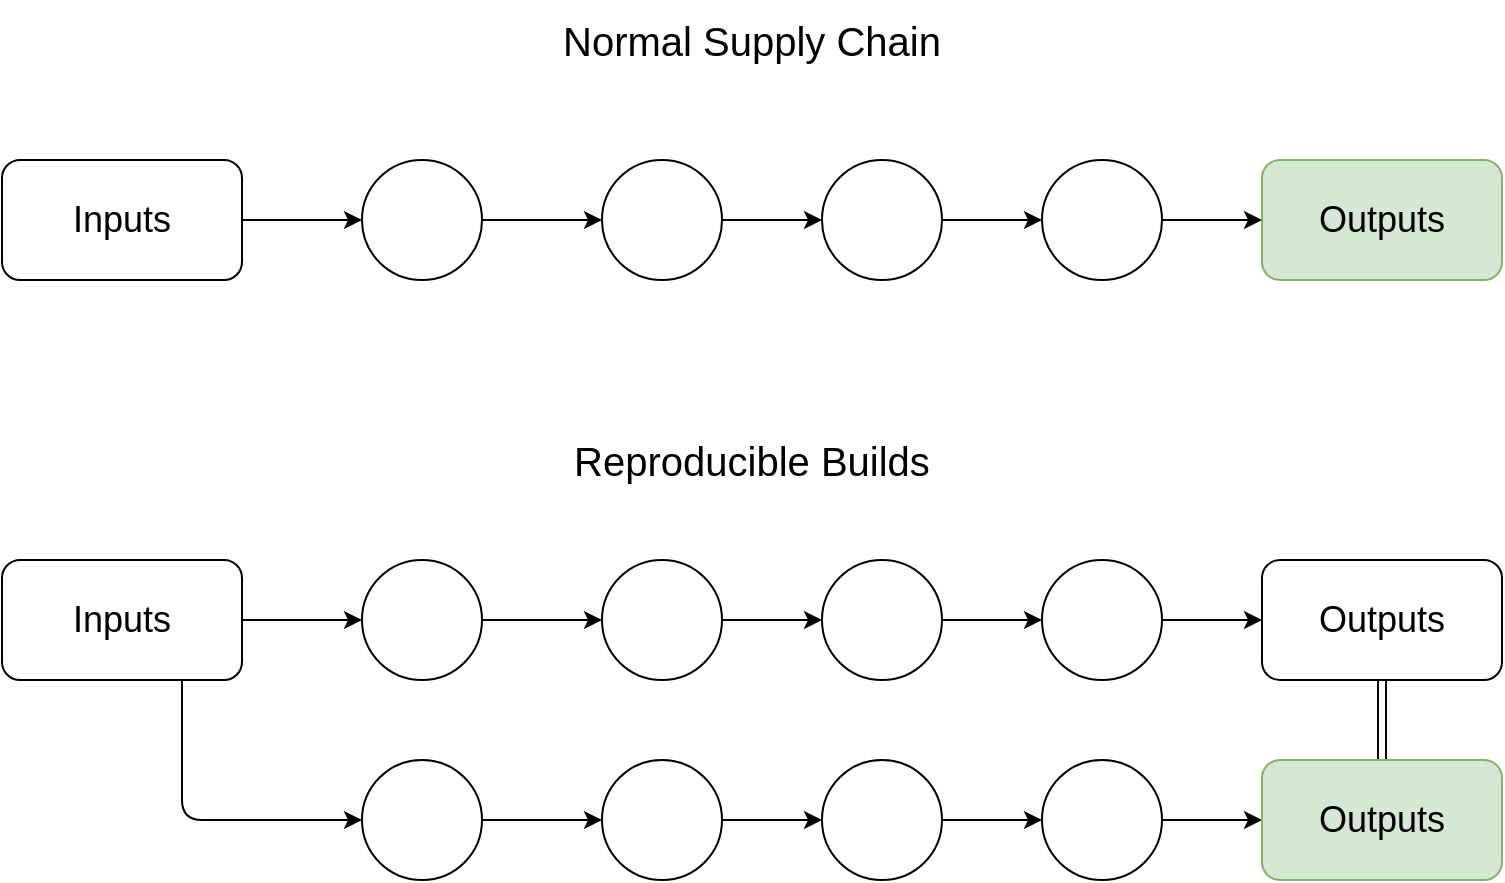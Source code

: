 <mxfile version="15.1.4" type="device"><diagram id="cVUrpGsy3sxOwbG8Yghh" name="Page-1"><mxGraphModel dx="1408" dy="1833" grid="1" gridSize="10" guides="1" tooltips="1" connect="1" arrows="1" fold="1" page="1" pageScale="1" pageWidth="1100" pageHeight="850" math="0" shadow="0"><root><mxCell id="0"/><mxCell id="1" parent="0"/><mxCell id="5PPhIgUDiXDUbi-Ld4BL-19" style="edgeStyle=orthogonalEdgeStyle;rounded=1;orthogonalLoop=1;jettySize=auto;html=1;exitX=1;exitY=0.5;exitDx=0;exitDy=0;entryX=0;entryY=0.5;entryDx=0;entryDy=0;fontSize=18;fontStyle=0;" edge="1" parent="1" source="5PPhIgUDiXDUbi-Ld4BL-2" target="5PPhIgUDiXDUbi-Ld4BL-7"><mxGeometry relative="1" as="geometry"/></mxCell><mxCell id="5PPhIgUDiXDUbi-Ld4BL-2" value="Inputs" style="rounded=1;whiteSpace=wrap;html=1;fontSize=18;fontStyle=0;" vertex="1" parent="1"><mxGeometry x="160" y="240" width="120" height="60" as="geometry"/></mxCell><mxCell id="5PPhIgUDiXDUbi-Ld4BL-24" style="edgeStyle=orthogonalEdgeStyle;rounded=1;orthogonalLoop=1;jettySize=auto;html=1;exitX=1;exitY=0.5;exitDx=0;exitDy=0;entryX=0;entryY=0.5;entryDx=0;entryDy=0;fontSize=18;fontStyle=0;" edge="1" parent="1" source="5PPhIgUDiXDUbi-Ld4BL-3" target="5PPhIgUDiXDUbi-Ld4BL-11"><mxGeometry relative="1" as="geometry"/></mxCell><mxCell id="5PPhIgUDiXDUbi-Ld4BL-25" style="rounded=1;orthogonalLoop=1;jettySize=auto;html=1;exitX=0.75;exitY=1;exitDx=0;exitDy=0;entryX=0;entryY=0.5;entryDx=0;entryDy=0;fontSize=18;fontStyle=0;edgeStyle=orthogonalEdgeStyle;" edge="1" parent="1" source="5PPhIgUDiXDUbi-Ld4BL-3" target="5PPhIgUDiXDUbi-Ld4BL-15"><mxGeometry relative="1" as="geometry"/></mxCell><mxCell id="5PPhIgUDiXDUbi-Ld4BL-3" value="Inputs" style="rounded=1;whiteSpace=wrap;html=1;fontSize=18;fontStyle=0;" vertex="1" parent="1"><mxGeometry x="160" y="440" width="120" height="60" as="geometry"/></mxCell><mxCell id="5PPhIgUDiXDUbi-Ld4BL-4" value="Outputs" style="rounded=1;whiteSpace=wrap;html=1;fontSize=18;fontStyle=0;fillColor=#d5e8d4;strokeColor=#82b366;" vertex="1" parent="1"><mxGeometry x="790" y="240" width="120" height="60" as="geometry"/></mxCell><mxCell id="5PPhIgUDiXDUbi-Ld4BL-36" style="edgeStyle=orthogonalEdgeStyle;curved=1;rounded=0;orthogonalLoop=1;jettySize=auto;html=1;exitX=0.5;exitY=1;exitDx=0;exitDy=0;entryX=0.5;entryY=0;entryDx=0;entryDy=0;fontSize=18;startArrow=classic;startFill=1;dashed=1;dashPattern=1 1;strokeColor=none;" edge="1" parent="1" source="5PPhIgUDiXDUbi-Ld4BL-5" target="5PPhIgUDiXDUbi-Ld4BL-34"><mxGeometry relative="1" as="geometry"/></mxCell><mxCell id="5PPhIgUDiXDUbi-Ld4BL-39" style="edgeStyle=orthogonalEdgeStyle;rounded=1;orthogonalLoop=1;jettySize=auto;html=1;exitX=0.5;exitY=1;exitDx=0;exitDy=0;fontSize=18;strokeColor=#000000;shape=link;" edge="1" parent="1" source="5PPhIgUDiXDUbi-Ld4BL-5"><mxGeometry relative="1" as="geometry"><mxPoint x="850" y="540" as="targetPoint"/></mxGeometry></mxCell><mxCell id="5PPhIgUDiXDUbi-Ld4BL-5" value="Outputs" style="rounded=1;whiteSpace=wrap;html=1;fontSize=18;fontStyle=0;" vertex="1" parent="1"><mxGeometry x="790" y="440" width="120" height="60" as="geometry"/></mxCell><mxCell id="5PPhIgUDiXDUbi-Ld4BL-20" style="edgeStyle=orthogonalEdgeStyle;rounded=1;orthogonalLoop=1;jettySize=auto;html=1;exitX=1;exitY=0.5;exitDx=0;exitDy=0;entryX=0;entryY=0.5;entryDx=0;entryDy=0;fontSize=18;fontStyle=0;" edge="1" parent="1" source="5PPhIgUDiXDUbi-Ld4BL-7" target="5PPhIgUDiXDUbi-Ld4BL-8"><mxGeometry relative="1" as="geometry"/></mxCell><mxCell id="5PPhIgUDiXDUbi-Ld4BL-7" value="" style="ellipse;whiteSpace=wrap;html=1;aspect=fixed;fontSize=18;fontStyle=0;" vertex="1" parent="1"><mxGeometry x="340" y="240" width="60" height="60" as="geometry"/></mxCell><mxCell id="5PPhIgUDiXDUbi-Ld4BL-21" style="edgeStyle=orthogonalEdgeStyle;rounded=1;orthogonalLoop=1;jettySize=auto;html=1;exitX=1;exitY=0.5;exitDx=0;exitDy=0;entryX=0;entryY=0.5;entryDx=0;entryDy=0;fontSize=18;fontStyle=0;" edge="1" parent="1" source="5PPhIgUDiXDUbi-Ld4BL-8" target="5PPhIgUDiXDUbi-Ld4BL-9"><mxGeometry relative="1" as="geometry"/></mxCell><mxCell id="5PPhIgUDiXDUbi-Ld4BL-8" value="" style="ellipse;whiteSpace=wrap;html=1;aspect=fixed;fontSize=18;fontStyle=0;" vertex="1" parent="1"><mxGeometry x="460" y="240" width="60" height="60" as="geometry"/></mxCell><mxCell id="5PPhIgUDiXDUbi-Ld4BL-22" style="edgeStyle=orthogonalEdgeStyle;rounded=1;orthogonalLoop=1;jettySize=auto;html=1;exitX=1;exitY=0.5;exitDx=0;exitDy=0;entryX=0;entryY=0.5;entryDx=0;entryDy=0;fontSize=18;fontStyle=0;" edge="1" parent="1" source="5PPhIgUDiXDUbi-Ld4BL-9" target="5PPhIgUDiXDUbi-Ld4BL-10"><mxGeometry relative="1" as="geometry"/></mxCell><mxCell id="5PPhIgUDiXDUbi-Ld4BL-9" value="" style="ellipse;whiteSpace=wrap;html=1;aspect=fixed;fontSize=18;fontStyle=0;" vertex="1" parent="1"><mxGeometry x="570" y="240" width="60" height="60" as="geometry"/></mxCell><mxCell id="5PPhIgUDiXDUbi-Ld4BL-23" style="edgeStyle=orthogonalEdgeStyle;rounded=1;orthogonalLoop=1;jettySize=auto;html=1;exitX=1;exitY=0.5;exitDx=0;exitDy=0;entryX=0;entryY=0.5;entryDx=0;entryDy=0;fontSize=18;fontStyle=0;" edge="1" parent="1" source="5PPhIgUDiXDUbi-Ld4BL-10" target="5PPhIgUDiXDUbi-Ld4BL-4"><mxGeometry relative="1" as="geometry"/></mxCell><mxCell id="5PPhIgUDiXDUbi-Ld4BL-10" value="" style="ellipse;whiteSpace=wrap;html=1;aspect=fixed;fontSize=18;fontStyle=0;" vertex="1" parent="1"><mxGeometry x="680" y="240" width="60" height="60" as="geometry"/></mxCell><mxCell id="5PPhIgUDiXDUbi-Ld4BL-26" style="edgeStyle=orthogonalEdgeStyle;rounded=1;orthogonalLoop=1;jettySize=auto;html=1;exitX=1;exitY=0.5;exitDx=0;exitDy=0;entryX=0;entryY=0.5;entryDx=0;entryDy=0;fontSize=18;fontStyle=0;" edge="1" parent="1" source="5PPhIgUDiXDUbi-Ld4BL-11" target="5PPhIgUDiXDUbi-Ld4BL-12"><mxGeometry relative="1" as="geometry"/></mxCell><mxCell id="5PPhIgUDiXDUbi-Ld4BL-11" value="" style="ellipse;whiteSpace=wrap;html=1;aspect=fixed;fontSize=18;fontStyle=0;" vertex="1" parent="1"><mxGeometry x="340" y="440" width="60" height="60" as="geometry"/></mxCell><mxCell id="5PPhIgUDiXDUbi-Ld4BL-27" style="edgeStyle=orthogonalEdgeStyle;rounded=1;orthogonalLoop=1;jettySize=auto;html=1;exitX=1;exitY=0.5;exitDx=0;exitDy=0;entryX=0;entryY=0.5;entryDx=0;entryDy=0;fontSize=18;fontStyle=0;" edge="1" parent="1" source="5PPhIgUDiXDUbi-Ld4BL-12" target="5PPhIgUDiXDUbi-Ld4BL-13"><mxGeometry relative="1" as="geometry"/></mxCell><mxCell id="5PPhIgUDiXDUbi-Ld4BL-12" value="" style="ellipse;whiteSpace=wrap;html=1;aspect=fixed;fontSize=18;fontStyle=0;" vertex="1" parent="1"><mxGeometry x="460" y="440" width="60" height="60" as="geometry"/></mxCell><mxCell id="5PPhIgUDiXDUbi-Ld4BL-28" style="edgeStyle=orthogonalEdgeStyle;rounded=1;orthogonalLoop=1;jettySize=auto;html=1;exitX=1;exitY=0.5;exitDx=0;exitDy=0;entryX=0;entryY=0.5;entryDx=0;entryDy=0;fontSize=18;fontStyle=0;" edge="1" parent="1" source="5PPhIgUDiXDUbi-Ld4BL-13" target="5PPhIgUDiXDUbi-Ld4BL-14"><mxGeometry relative="1" as="geometry"/></mxCell><mxCell id="5PPhIgUDiXDUbi-Ld4BL-13" value="" style="ellipse;whiteSpace=wrap;html=1;aspect=fixed;fontSize=18;fontStyle=0;" vertex="1" parent="1"><mxGeometry x="570" y="440" width="60" height="60" as="geometry"/></mxCell><mxCell id="5PPhIgUDiXDUbi-Ld4BL-29" style="edgeStyle=orthogonalEdgeStyle;rounded=1;orthogonalLoop=1;jettySize=auto;html=1;exitX=1;exitY=0.5;exitDx=0;exitDy=0;entryX=0;entryY=0.5;entryDx=0;entryDy=0;fontSize=18;fontStyle=0;" edge="1" parent="1" source="5PPhIgUDiXDUbi-Ld4BL-14" target="5PPhIgUDiXDUbi-Ld4BL-5"><mxGeometry relative="1" as="geometry"/></mxCell><mxCell id="5PPhIgUDiXDUbi-Ld4BL-14" value="" style="ellipse;whiteSpace=wrap;html=1;aspect=fixed;fontSize=18;fontStyle=0;" vertex="1" parent="1"><mxGeometry x="680" y="440" width="60" height="60" as="geometry"/></mxCell><mxCell id="5PPhIgUDiXDUbi-Ld4BL-30" style="edgeStyle=orthogonalEdgeStyle;rounded=1;orthogonalLoop=1;jettySize=auto;html=1;exitX=1;exitY=0.5;exitDx=0;exitDy=0;entryX=0;entryY=0.5;entryDx=0;entryDy=0;fontSize=18;fontStyle=0;" edge="1" parent="1" source="5PPhIgUDiXDUbi-Ld4BL-15" target="5PPhIgUDiXDUbi-Ld4BL-16"><mxGeometry relative="1" as="geometry"/></mxCell><mxCell id="5PPhIgUDiXDUbi-Ld4BL-15" value="" style="ellipse;whiteSpace=wrap;html=1;aspect=fixed;fontSize=18;fontStyle=0;" vertex="1" parent="1"><mxGeometry x="340" y="540" width="60" height="60" as="geometry"/></mxCell><mxCell id="5PPhIgUDiXDUbi-Ld4BL-31" style="edgeStyle=orthogonalEdgeStyle;rounded=1;orthogonalLoop=1;jettySize=auto;html=1;exitX=1;exitY=0.5;exitDx=0;exitDy=0;entryX=0;entryY=0.5;entryDx=0;entryDy=0;fontSize=18;fontStyle=0;" edge="1" parent="1" source="5PPhIgUDiXDUbi-Ld4BL-16" target="5PPhIgUDiXDUbi-Ld4BL-17"><mxGeometry relative="1" as="geometry"/></mxCell><mxCell id="5PPhIgUDiXDUbi-Ld4BL-16" value="" style="ellipse;whiteSpace=wrap;html=1;aspect=fixed;fontSize=18;fontStyle=0;" vertex="1" parent="1"><mxGeometry x="460" y="540" width="60" height="60" as="geometry"/></mxCell><mxCell id="5PPhIgUDiXDUbi-Ld4BL-32" style="edgeStyle=orthogonalEdgeStyle;rounded=1;orthogonalLoop=1;jettySize=auto;html=1;exitX=1;exitY=0.5;exitDx=0;exitDy=0;entryX=0;entryY=0.5;entryDx=0;entryDy=0;fontSize=18;fontStyle=0;" edge="1" parent="1" source="5PPhIgUDiXDUbi-Ld4BL-17" target="5PPhIgUDiXDUbi-Ld4BL-18"><mxGeometry relative="1" as="geometry"/></mxCell><mxCell id="5PPhIgUDiXDUbi-Ld4BL-17" value="" style="ellipse;whiteSpace=wrap;html=1;aspect=fixed;fontSize=18;fontStyle=0;" vertex="1" parent="1"><mxGeometry x="570" y="540" width="60" height="60" as="geometry"/></mxCell><mxCell id="5PPhIgUDiXDUbi-Ld4BL-35" style="edgeStyle=orthogonalEdgeStyle;rounded=1;orthogonalLoop=1;jettySize=auto;html=1;exitX=1;exitY=0.5;exitDx=0;exitDy=0;entryX=0;entryY=0.5;entryDx=0;entryDy=0;fontSize=18;" edge="1" parent="1" source="5PPhIgUDiXDUbi-Ld4BL-18" target="5PPhIgUDiXDUbi-Ld4BL-34"><mxGeometry relative="1" as="geometry"/></mxCell><mxCell id="5PPhIgUDiXDUbi-Ld4BL-18" value="" style="ellipse;whiteSpace=wrap;html=1;aspect=fixed;fontSize=18;fontStyle=0;" vertex="1" parent="1"><mxGeometry x="680" y="540" width="60" height="60" as="geometry"/></mxCell><mxCell id="5PPhIgUDiXDUbi-Ld4BL-34" value="Outputs" style="rounded=1;whiteSpace=wrap;html=1;fontSize=18;fontStyle=0;fillColor=#d5e8d4;strokeColor=#82b366;" vertex="1" parent="1"><mxGeometry x="790" y="540" width="120" height="60" as="geometry"/></mxCell><mxCell id="5PPhIgUDiXDUbi-Ld4BL-40" value="Normal Supply Chain" style="text;html=1;strokeColor=none;fillColor=none;align=center;verticalAlign=middle;whiteSpace=wrap;rounded=0;fontSize=20;" vertex="1" parent="1"><mxGeometry x="160" y="160" width="750" height="40" as="geometry"/></mxCell><mxCell id="5PPhIgUDiXDUbi-Ld4BL-41" value="Reproducible Builds" style="text;html=1;strokeColor=none;fillColor=none;align=center;verticalAlign=middle;whiteSpace=wrap;rounded=0;fontSize=20;" vertex="1" parent="1"><mxGeometry x="160" y="370" width="750" height="40" as="geometry"/></mxCell></root></mxGraphModel></diagram></mxfile>